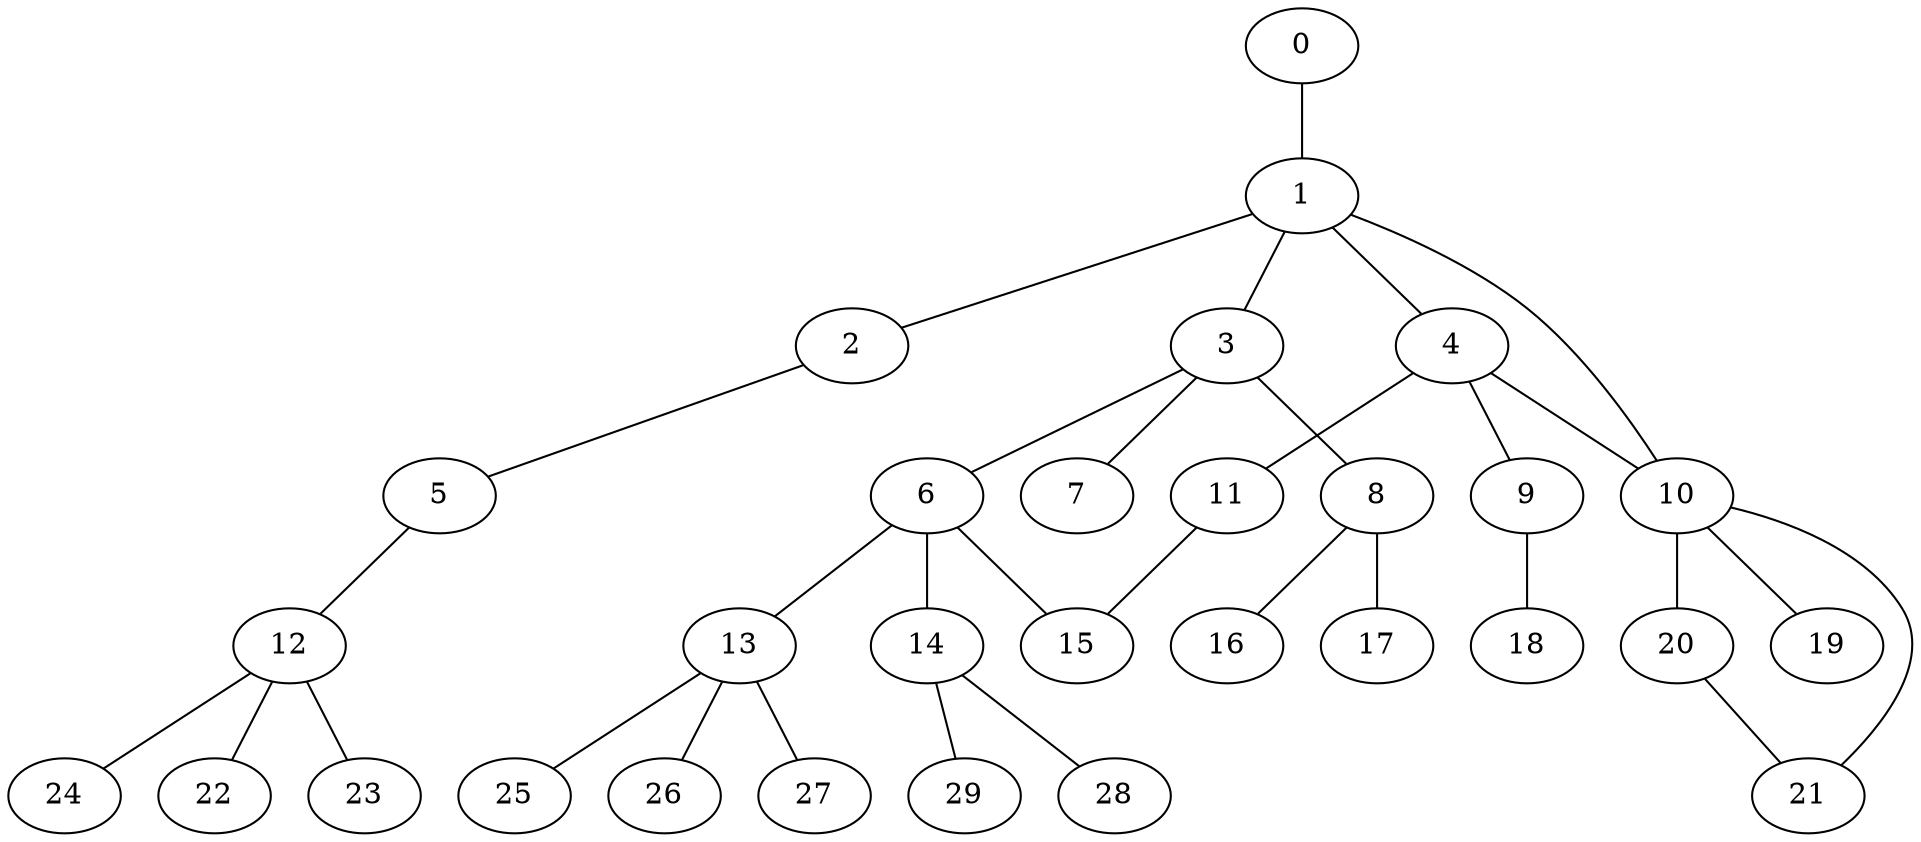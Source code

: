 
graph graphname {
    0 -- 1
1 -- 2
1 -- 3
1 -- 4
1 -- 10
2 -- 5
3 -- 8
3 -- 6
3 -- 7
4 -- 10
4 -- 11
4 -- 9
5 -- 12
6 -- 13
6 -- 14
6 -- 15
8 -- 16
8 -- 17
9 -- 18
10 -- 20
10 -- 19
10 -- 21
11 -- 15
12 -- 24
12 -- 22
12 -- 23
13 -- 25
13 -- 26
13 -- 27
14 -- 28
14 -- 29
20 -- 21

}
